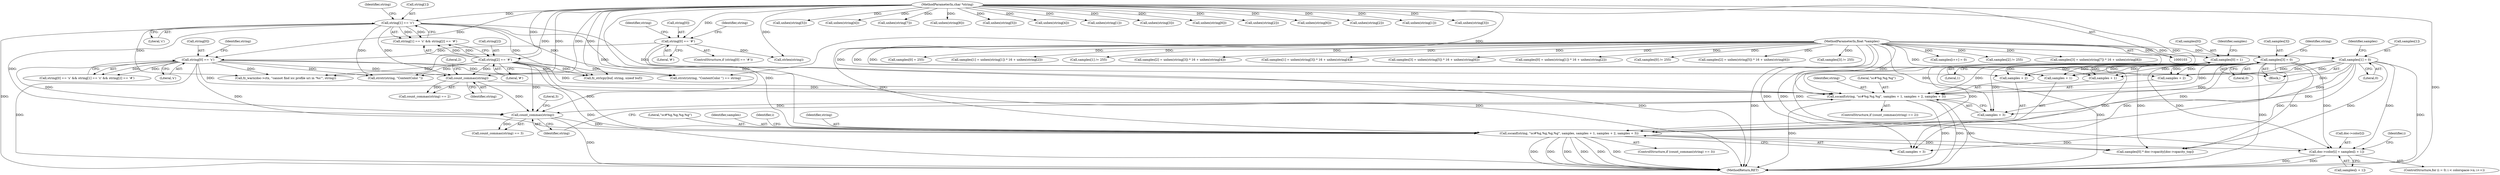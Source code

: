 digraph "0_ghostscript_60dabde18d7fe12b19da8b509bdfee9cc886aafc_0@array" {
"1000504" [label="(Call,doc->color[i] = samples[i + 1])"];
"1000324" [label="(Call,sscanf(string, \"sc#%g,%g,%g,%g\", samples, samples + 1, samples + 2, samples + 3))"];
"1000285" [label="(Call,string[0] == 's')"];
"1000138" [label="(Call,string[0] == '#')"];
"1000106" [label="(MethodParameterIn,char *string)"];
"1000291" [label="(Call,string[1] == 'c')"];
"1000296" [label="(Call,string[2] == '#')"];
"1000321" [label="(Call,count_commas(string))"];
"1000304" [label="(Call,count_commas(string))"];
"1000307" [label="(Call,sscanf(string, \"sc#%g,%g,%g\", samples + 1, samples + 2, samples + 3))"];
"1000122" [label="(Call,samples[0] = 1)"];
"1000108" [label="(MethodParameterIn,float *samples)"];
"1000132" [label="(Call,samples[3] = 0)"];
"1000127" [label="(Call,samples[1] = 0)"];
"1000334" [label="(Call,samples + 3)"];
"1000530" [label="(MethodReturn,RET)"];
"1000253" [label="(Call,unhex(string[5]))"];
"1000129" [label="(Identifier,samples)"];
"1000243" [label="(Call,unhex(string[4]))"];
"1000293" [label="(Identifier,string)"];
"1000339" [label="(Call,strstr(string, \"ContextColor \") == string)"];
"1000325" [label="(Identifier,string)"];
"1000298" [label="(Identifier,string)"];
"1000418" [label="(Call,samples[i++] = 0)"];
"1000132" [label="(Call,samples[3] = 0)"];
"1000201" [label="(Call,unhex(string[7]))"];
"1000324" [label="(Call,sscanf(string, \"sc#%g,%g,%g,%g\", samples, samples + 1, samples + 2, samples + 3))"];
"1000134" [label="(Identifier,samples)"];
"1000296" [label="(Call,string[2] == '#')"];
"1000289" [label="(Literal,'s')"];
"1000126" [label="(Literal,1)"];
"1000302" [label="(ControlStructure,if (count_commas(string) == 2))"];
"1000284" [label="(Call,string[0] == 's' && string[1] == 'c' && string[2] == '#')"];
"1000128" [label="(Call,samples[1])"];
"1000272" [label="(Call,samples[2] /= 255)"];
"1000138" [label="(Call,string[0] == '#')"];
"1000493" [label="(ControlStructure,for (i = 0; i < colorspace->n; i++))"];
"1000285" [label="(Call,string[0] == 's')"];
"1000331" [label="(Call,samples + 2)"];
"1000195" [label="(Call,samples[3] = unhex(string[7]) * 16 + unhex(string[8]))"];
"1000290" [label="(Call,string[1] == 'c' && string[2] == '#')"];
"1000306" [label="(Literal,2)"];
"1000142" [label="(Literal,'#')"];
"1000322" [label="(Identifier,string)"];
"1000291" [label="(Call,string[1] == 'c')"];
"1000297" [label="(Call,string[2])"];
"1000212" [label="(Call,samples[0] = 255)"];
"1000345" [label="(Call,fz_strlcpy(buf, string, sizeof buf))"];
"1000206" [label="(Call,unhex(string[8]))"];
"1000186" [label="(Call,unhex(string[5]))"];
"1000176" [label="(Call,unhex(string[4]))"];
"1000287" [label="(Identifier,string)"];
"1000123" [label="(Call,samples[0])"];
"1000136" [label="(Literal,0)"];
"1000133" [label="(Call,samples[3])"];
"1000109" [label="(Block,)"];
"1000108" [label="(MethodParameterIn,float *samples)"];
"1000305" [label="(Identifier,string)"];
"1000217" [label="(Call,samples[1] = unhex(string[1]) * 16 + unhex(string[2]))"];
"1000267" [label="(Call,samples[1] /= 255)"];
"1000232" [label="(Call,samples[2] = unhex(string[3]) * 16 + unhex(string[4]))"];
"1000310" [label="(Call,samples + 1)"];
"1000165" [label="(Call,samples[1] = unhex(string[3]) * 16 + unhex(string[4]))"];
"1000323" [label="(Literal,3)"];
"1000519" [label="(Call,samples[0] * doc->opacity[doc->opacity_top])"];
"1000295" [label="(Literal,'c')"];
"1000286" [label="(Call,string[0])"];
"1000300" [label="(Literal,'#')"];
"1000320" [label="(Call,count_commas(string) == 3)"];
"1000307" [label="(Call,sscanf(string, \"sc#%g,%g,%g\", samples + 1, samples + 2, samples + 3))"];
"1000328" [label="(Call,samples + 1)"];
"1000156" [label="(Call,unhex(string[1]))"];
"1000504" [label="(Call,doc->color[i] = samples[i + 1])"];
"1000171" [label="(Call,unhex(string[3]))"];
"1000326" [label="(Literal,\"sc#%g,%g,%g,%g\")"];
"1000122" [label="(Call,samples[0] = 1)"];
"1000247" [label="(Call,samples[3] = unhex(string[5]) * 16 + unhex(string[6]))"];
"1000303" [label="(Call,count_commas(string) == 2)"];
"1000313" [label="(Call,samples + 2)"];
"1000503" [label="(Identifier,i)"];
"1000147" [label="(Identifier,string)"];
"1000292" [label="(Call,string[1])"];
"1000150" [label="(Call,samples[0] = unhex(string[1]) * 16 + unhex(string[2]))"];
"1000308" [label="(Identifier,string)"];
"1000340" [label="(Call,strstr(string, \"ContextColor \"))"];
"1000191" [label="(Call,unhex(string[6]))"];
"1000319" [label="(ControlStructure,if (count_commas(string) == 3))"];
"1000327" [label="(Identifier,samples)"];
"1000127" [label="(Call,samples[1] = 0)"];
"1000137" [label="(ControlStructure,if (string[0] == '#'))"];
"1000140" [label="(Identifier,string)"];
"1000316" [label="(Call,samples + 3)"];
"1000505" [label="(Call,doc->color[i])"];
"1000321" [label="(Call,count_commas(string))"];
"1000139" [label="(Call,string[0])"];
"1000161" [label="(Call,unhex(string[2]))"];
"1000510" [label="(Call,samples[i + 1])"];
"1000495" [label="(Identifier,i)"];
"1000106" [label="(MethodParameterIn,char *string)"];
"1000258" [label="(Call,unhex(string[6]))"];
"1000262" [label="(Call,samples[0] /= 255)"];
"1000364" [label="(Call,fz_warn(doc->ctx, \"cannot find icc profile uri in '%s'\", string))"];
"1000180" [label="(Call,samples[2] = unhex(string[5]) * 16 + unhex(string[6]))"];
"1000304" [label="(Call,count_commas(string))"];
"1000228" [label="(Call,unhex(string[2]))"];
"1000223" [label="(Call,unhex(string[1]))"];
"1000238" [label="(Call,unhex(string[3]))"];
"1000131" [label="(Literal,0)"];
"1000146" [label="(Call,strlen(string))"];
"1000277" [label="(Call,samples[3] /= 255)"];
"1000309" [label="(Literal,\"sc#%g,%g,%g\")"];
"1000504" -> "1000493"  [label="AST: "];
"1000504" -> "1000510"  [label="CFG: "];
"1000505" -> "1000504"  [label="AST: "];
"1000510" -> "1000504"  [label="AST: "];
"1000503" -> "1000504"  [label="CFG: "];
"1000504" -> "1000530"  [label="DDG: "];
"1000504" -> "1000530"  [label="DDG: "];
"1000324" -> "1000504"  [label="DDG: "];
"1000108" -> "1000504"  [label="DDG: "];
"1000122" -> "1000504"  [label="DDG: "];
"1000132" -> "1000504"  [label="DDG: "];
"1000127" -> "1000504"  [label="DDG: "];
"1000324" -> "1000319"  [label="AST: "];
"1000324" -> "1000334"  [label="CFG: "];
"1000325" -> "1000324"  [label="AST: "];
"1000326" -> "1000324"  [label="AST: "];
"1000327" -> "1000324"  [label="AST: "];
"1000328" -> "1000324"  [label="AST: "];
"1000331" -> "1000324"  [label="AST: "];
"1000334" -> "1000324"  [label="AST: "];
"1000495" -> "1000324"  [label="CFG: "];
"1000324" -> "1000530"  [label="DDG: "];
"1000324" -> "1000530"  [label="DDG: "];
"1000324" -> "1000530"  [label="DDG: "];
"1000324" -> "1000530"  [label="DDG: "];
"1000324" -> "1000530"  [label="DDG: "];
"1000324" -> "1000530"  [label="DDG: "];
"1000285" -> "1000324"  [label="DDG: "];
"1000291" -> "1000324"  [label="DDG: "];
"1000296" -> "1000324"  [label="DDG: "];
"1000321" -> "1000324"  [label="DDG: "];
"1000106" -> "1000324"  [label="DDG: "];
"1000122" -> "1000324"  [label="DDG: "];
"1000132" -> "1000324"  [label="DDG: "];
"1000127" -> "1000324"  [label="DDG: "];
"1000108" -> "1000324"  [label="DDG: "];
"1000324" -> "1000519"  [label="DDG: "];
"1000285" -> "1000284"  [label="AST: "];
"1000285" -> "1000289"  [label="CFG: "];
"1000286" -> "1000285"  [label="AST: "];
"1000289" -> "1000285"  [label="AST: "];
"1000293" -> "1000285"  [label="CFG: "];
"1000284" -> "1000285"  [label="CFG: "];
"1000285" -> "1000530"  [label="DDG: "];
"1000285" -> "1000284"  [label="DDG: "];
"1000285" -> "1000284"  [label="DDG: "];
"1000138" -> "1000285"  [label="DDG: "];
"1000106" -> "1000285"  [label="DDG: "];
"1000285" -> "1000304"  [label="DDG: "];
"1000285" -> "1000307"  [label="DDG: "];
"1000285" -> "1000321"  [label="DDG: "];
"1000285" -> "1000340"  [label="DDG: "];
"1000285" -> "1000339"  [label="DDG: "];
"1000285" -> "1000345"  [label="DDG: "];
"1000285" -> "1000364"  [label="DDG: "];
"1000138" -> "1000137"  [label="AST: "];
"1000138" -> "1000142"  [label="CFG: "];
"1000139" -> "1000138"  [label="AST: "];
"1000142" -> "1000138"  [label="AST: "];
"1000147" -> "1000138"  [label="CFG: "];
"1000287" -> "1000138"  [label="CFG: "];
"1000138" -> "1000530"  [label="DDG: "];
"1000138" -> "1000530"  [label="DDG: "];
"1000106" -> "1000138"  [label="DDG: "];
"1000138" -> "1000146"  [label="DDG: "];
"1000106" -> "1000103"  [label="AST: "];
"1000106" -> "1000530"  [label="DDG: "];
"1000106" -> "1000146"  [label="DDG: "];
"1000106" -> "1000156"  [label="DDG: "];
"1000106" -> "1000161"  [label="DDG: "];
"1000106" -> "1000171"  [label="DDG: "];
"1000106" -> "1000176"  [label="DDG: "];
"1000106" -> "1000186"  [label="DDG: "];
"1000106" -> "1000191"  [label="DDG: "];
"1000106" -> "1000201"  [label="DDG: "];
"1000106" -> "1000206"  [label="DDG: "];
"1000106" -> "1000223"  [label="DDG: "];
"1000106" -> "1000228"  [label="DDG: "];
"1000106" -> "1000238"  [label="DDG: "];
"1000106" -> "1000243"  [label="DDG: "];
"1000106" -> "1000253"  [label="DDG: "];
"1000106" -> "1000258"  [label="DDG: "];
"1000106" -> "1000291"  [label="DDG: "];
"1000106" -> "1000296"  [label="DDG: "];
"1000106" -> "1000304"  [label="DDG: "];
"1000106" -> "1000307"  [label="DDG: "];
"1000106" -> "1000321"  [label="DDG: "];
"1000106" -> "1000340"  [label="DDG: "];
"1000106" -> "1000339"  [label="DDG: "];
"1000106" -> "1000345"  [label="DDG: "];
"1000106" -> "1000364"  [label="DDG: "];
"1000291" -> "1000290"  [label="AST: "];
"1000291" -> "1000295"  [label="CFG: "];
"1000292" -> "1000291"  [label="AST: "];
"1000295" -> "1000291"  [label="AST: "];
"1000298" -> "1000291"  [label="CFG: "];
"1000290" -> "1000291"  [label="CFG: "];
"1000291" -> "1000530"  [label="DDG: "];
"1000291" -> "1000290"  [label="DDG: "];
"1000291" -> "1000290"  [label="DDG: "];
"1000291" -> "1000304"  [label="DDG: "];
"1000291" -> "1000307"  [label="DDG: "];
"1000291" -> "1000321"  [label="DDG: "];
"1000291" -> "1000340"  [label="DDG: "];
"1000291" -> "1000339"  [label="DDG: "];
"1000291" -> "1000345"  [label="DDG: "];
"1000291" -> "1000364"  [label="DDG: "];
"1000296" -> "1000290"  [label="AST: "];
"1000296" -> "1000300"  [label="CFG: "];
"1000297" -> "1000296"  [label="AST: "];
"1000300" -> "1000296"  [label="AST: "];
"1000290" -> "1000296"  [label="CFG: "];
"1000296" -> "1000530"  [label="DDG: "];
"1000296" -> "1000290"  [label="DDG: "];
"1000296" -> "1000290"  [label="DDG: "];
"1000296" -> "1000304"  [label="DDG: "];
"1000296" -> "1000307"  [label="DDG: "];
"1000296" -> "1000321"  [label="DDG: "];
"1000296" -> "1000340"  [label="DDG: "];
"1000296" -> "1000339"  [label="DDG: "];
"1000296" -> "1000345"  [label="DDG: "];
"1000296" -> "1000364"  [label="DDG: "];
"1000321" -> "1000320"  [label="AST: "];
"1000321" -> "1000322"  [label="CFG: "];
"1000322" -> "1000321"  [label="AST: "];
"1000323" -> "1000321"  [label="CFG: "];
"1000321" -> "1000530"  [label="DDG: "];
"1000321" -> "1000320"  [label="DDG: "];
"1000304" -> "1000321"  [label="DDG: "];
"1000307" -> "1000321"  [label="DDG: "];
"1000304" -> "1000303"  [label="AST: "];
"1000304" -> "1000305"  [label="CFG: "];
"1000305" -> "1000304"  [label="AST: "];
"1000306" -> "1000304"  [label="CFG: "];
"1000304" -> "1000303"  [label="DDG: "];
"1000304" -> "1000307"  [label="DDG: "];
"1000307" -> "1000302"  [label="AST: "];
"1000307" -> "1000316"  [label="CFG: "];
"1000308" -> "1000307"  [label="AST: "];
"1000309" -> "1000307"  [label="AST: "];
"1000310" -> "1000307"  [label="AST: "];
"1000313" -> "1000307"  [label="AST: "];
"1000316" -> "1000307"  [label="AST: "];
"1000322" -> "1000307"  [label="CFG: "];
"1000307" -> "1000530"  [label="DDG: "];
"1000307" -> "1000530"  [label="DDG: "];
"1000307" -> "1000530"  [label="DDG: "];
"1000307" -> "1000530"  [label="DDG: "];
"1000122" -> "1000307"  [label="DDG: "];
"1000132" -> "1000307"  [label="DDG: "];
"1000127" -> "1000307"  [label="DDG: "];
"1000108" -> "1000307"  [label="DDG: "];
"1000122" -> "1000109"  [label="AST: "];
"1000122" -> "1000126"  [label="CFG: "];
"1000123" -> "1000122"  [label="AST: "];
"1000126" -> "1000122"  [label="AST: "];
"1000129" -> "1000122"  [label="CFG: "];
"1000122" -> "1000530"  [label="DDG: "];
"1000108" -> "1000122"  [label="DDG: "];
"1000122" -> "1000310"  [label="DDG: "];
"1000122" -> "1000313"  [label="DDG: "];
"1000122" -> "1000316"  [label="DDG: "];
"1000122" -> "1000328"  [label="DDG: "];
"1000122" -> "1000331"  [label="DDG: "];
"1000122" -> "1000334"  [label="DDG: "];
"1000122" -> "1000519"  [label="DDG: "];
"1000108" -> "1000103"  [label="AST: "];
"1000108" -> "1000530"  [label="DDG: "];
"1000108" -> "1000127"  [label="DDG: "];
"1000108" -> "1000132"  [label="DDG: "];
"1000108" -> "1000150"  [label="DDG: "];
"1000108" -> "1000165"  [label="DDG: "];
"1000108" -> "1000180"  [label="DDG: "];
"1000108" -> "1000195"  [label="DDG: "];
"1000108" -> "1000212"  [label="DDG: "];
"1000108" -> "1000217"  [label="DDG: "];
"1000108" -> "1000232"  [label="DDG: "];
"1000108" -> "1000247"  [label="DDG: "];
"1000108" -> "1000262"  [label="DDG: "];
"1000108" -> "1000267"  [label="DDG: "];
"1000108" -> "1000272"  [label="DDG: "];
"1000108" -> "1000277"  [label="DDG: "];
"1000108" -> "1000310"  [label="DDG: "];
"1000108" -> "1000313"  [label="DDG: "];
"1000108" -> "1000316"  [label="DDG: "];
"1000108" -> "1000328"  [label="DDG: "];
"1000108" -> "1000331"  [label="DDG: "];
"1000108" -> "1000334"  [label="DDG: "];
"1000108" -> "1000418"  [label="DDG: "];
"1000108" -> "1000519"  [label="DDG: "];
"1000132" -> "1000109"  [label="AST: "];
"1000132" -> "1000136"  [label="CFG: "];
"1000133" -> "1000132"  [label="AST: "];
"1000136" -> "1000132"  [label="AST: "];
"1000140" -> "1000132"  [label="CFG: "];
"1000132" -> "1000530"  [label="DDG: "];
"1000132" -> "1000310"  [label="DDG: "];
"1000132" -> "1000313"  [label="DDG: "];
"1000132" -> "1000316"  [label="DDG: "];
"1000132" -> "1000328"  [label="DDG: "];
"1000132" -> "1000331"  [label="DDG: "];
"1000132" -> "1000334"  [label="DDG: "];
"1000132" -> "1000519"  [label="DDG: "];
"1000127" -> "1000109"  [label="AST: "];
"1000127" -> "1000131"  [label="CFG: "];
"1000128" -> "1000127"  [label="AST: "];
"1000131" -> "1000127"  [label="AST: "];
"1000134" -> "1000127"  [label="CFG: "];
"1000127" -> "1000530"  [label="DDG: "];
"1000127" -> "1000310"  [label="DDG: "];
"1000127" -> "1000313"  [label="DDG: "];
"1000127" -> "1000316"  [label="DDG: "];
"1000127" -> "1000328"  [label="DDG: "];
"1000127" -> "1000331"  [label="DDG: "];
"1000127" -> "1000334"  [label="DDG: "];
"1000127" -> "1000519"  [label="DDG: "];
}
